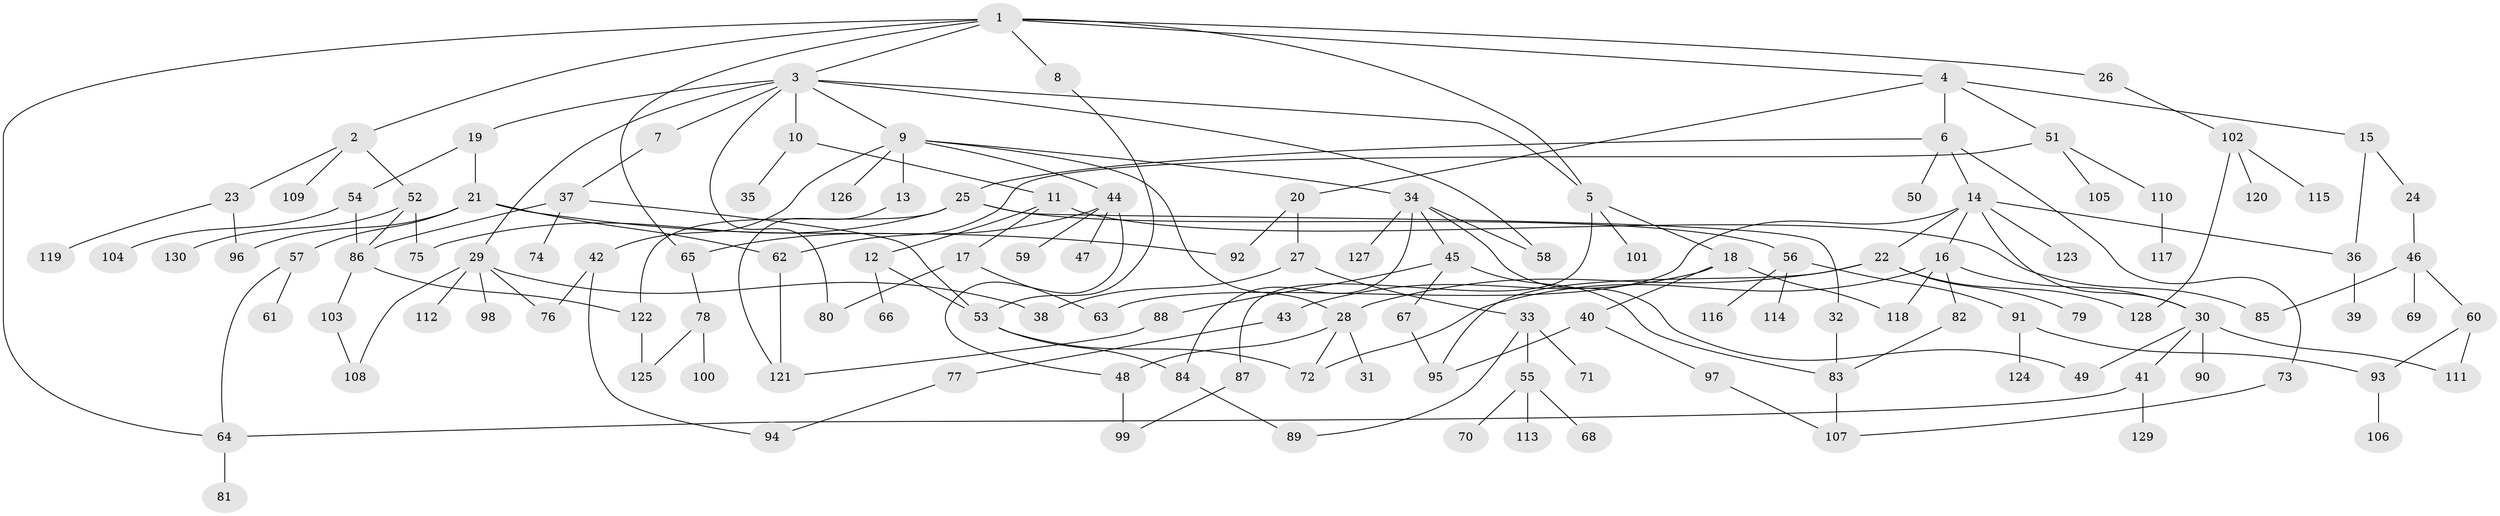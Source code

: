 // coarse degree distribution, {8: 0.011627906976744186, 3: 0.13953488372093023, 9: 0.011627906976744186, 7: 0.05813953488372093, 5: 0.08139534883720931, 6: 0.05813953488372093, 2: 0.19767441860465115, 4: 0.12790697674418605, 1: 0.313953488372093}
// Generated by graph-tools (version 1.1) at 2025/51/02/27/25 19:51:41]
// undirected, 130 vertices, 173 edges
graph export_dot {
graph [start="1"]
  node [color=gray90,style=filled];
  1;
  2;
  3;
  4;
  5;
  6;
  7;
  8;
  9;
  10;
  11;
  12;
  13;
  14;
  15;
  16;
  17;
  18;
  19;
  20;
  21;
  22;
  23;
  24;
  25;
  26;
  27;
  28;
  29;
  30;
  31;
  32;
  33;
  34;
  35;
  36;
  37;
  38;
  39;
  40;
  41;
  42;
  43;
  44;
  45;
  46;
  47;
  48;
  49;
  50;
  51;
  52;
  53;
  54;
  55;
  56;
  57;
  58;
  59;
  60;
  61;
  62;
  63;
  64;
  65;
  66;
  67;
  68;
  69;
  70;
  71;
  72;
  73;
  74;
  75;
  76;
  77;
  78;
  79;
  80;
  81;
  82;
  83;
  84;
  85;
  86;
  87;
  88;
  89;
  90;
  91;
  92;
  93;
  94;
  95;
  96;
  97;
  98;
  99;
  100;
  101;
  102;
  103;
  104;
  105;
  106;
  107;
  108;
  109;
  110;
  111;
  112;
  113;
  114;
  115;
  116;
  117;
  118;
  119;
  120;
  121;
  122;
  123;
  124;
  125;
  126;
  127;
  128;
  129;
  130;
  1 -- 2;
  1 -- 3;
  1 -- 4;
  1 -- 8;
  1 -- 26;
  1 -- 64;
  1 -- 65;
  1 -- 5;
  2 -- 23;
  2 -- 52;
  2 -- 109;
  3 -- 5;
  3 -- 7;
  3 -- 9;
  3 -- 10;
  3 -- 19;
  3 -- 29;
  3 -- 58;
  3 -- 80;
  4 -- 6;
  4 -- 15;
  4 -- 20;
  4 -- 51;
  5 -- 18;
  5 -- 87;
  5 -- 101;
  6 -- 14;
  6 -- 25;
  6 -- 50;
  6 -- 73;
  7 -- 37;
  8 -- 53;
  9 -- 13;
  9 -- 34;
  9 -- 42;
  9 -- 44;
  9 -- 126;
  9 -- 28;
  10 -- 11;
  10 -- 35;
  11 -- 12;
  11 -- 17;
  11 -- 85;
  12 -- 53;
  12 -- 66;
  13 -- 121;
  14 -- 16;
  14 -- 22;
  14 -- 30;
  14 -- 123;
  14 -- 36;
  14 -- 63;
  15 -- 24;
  15 -- 36;
  16 -- 82;
  16 -- 118;
  16 -- 72;
  16 -- 30;
  17 -- 63;
  17 -- 80;
  18 -- 40;
  18 -- 43;
  18 -- 118;
  19 -- 21;
  19 -- 54;
  20 -- 27;
  20 -- 92;
  21 -- 57;
  21 -- 92;
  21 -- 96;
  21 -- 62;
  22 -- 28;
  22 -- 79;
  22 -- 95;
  22 -- 128;
  23 -- 119;
  23 -- 96;
  24 -- 46;
  25 -- 32;
  25 -- 56;
  25 -- 75;
  25 -- 122;
  26 -- 102;
  27 -- 33;
  27 -- 38;
  28 -- 31;
  28 -- 48;
  28 -- 72;
  29 -- 38;
  29 -- 76;
  29 -- 98;
  29 -- 108;
  29 -- 112;
  30 -- 41;
  30 -- 49;
  30 -- 90;
  30 -- 111;
  32 -- 83;
  33 -- 55;
  33 -- 71;
  33 -- 89;
  34 -- 45;
  34 -- 127;
  34 -- 84;
  34 -- 49;
  34 -- 58;
  36 -- 39;
  37 -- 74;
  37 -- 53;
  37 -- 86;
  40 -- 97;
  40 -- 95;
  41 -- 129;
  41 -- 64;
  42 -- 94;
  42 -- 76;
  43 -- 77;
  44 -- 47;
  44 -- 59;
  44 -- 65;
  44 -- 48;
  45 -- 67;
  45 -- 88;
  45 -- 83;
  46 -- 60;
  46 -- 69;
  46 -- 85;
  48 -- 99;
  51 -- 62;
  51 -- 105;
  51 -- 110;
  52 -- 130;
  52 -- 86;
  52 -- 75;
  53 -- 72;
  53 -- 84;
  54 -- 86;
  54 -- 104;
  55 -- 68;
  55 -- 70;
  55 -- 113;
  56 -- 91;
  56 -- 114;
  56 -- 116;
  57 -- 61;
  57 -- 64;
  60 -- 93;
  60 -- 111;
  62 -- 121;
  64 -- 81;
  65 -- 78;
  67 -- 95;
  73 -- 107;
  77 -- 94;
  78 -- 100;
  78 -- 125;
  82 -- 83;
  83 -- 107;
  84 -- 89;
  86 -- 103;
  86 -- 122;
  87 -- 99;
  88 -- 121;
  91 -- 124;
  91 -- 93;
  93 -- 106;
  97 -- 107;
  102 -- 115;
  102 -- 120;
  102 -- 128;
  103 -- 108;
  110 -- 117;
  122 -- 125;
}
